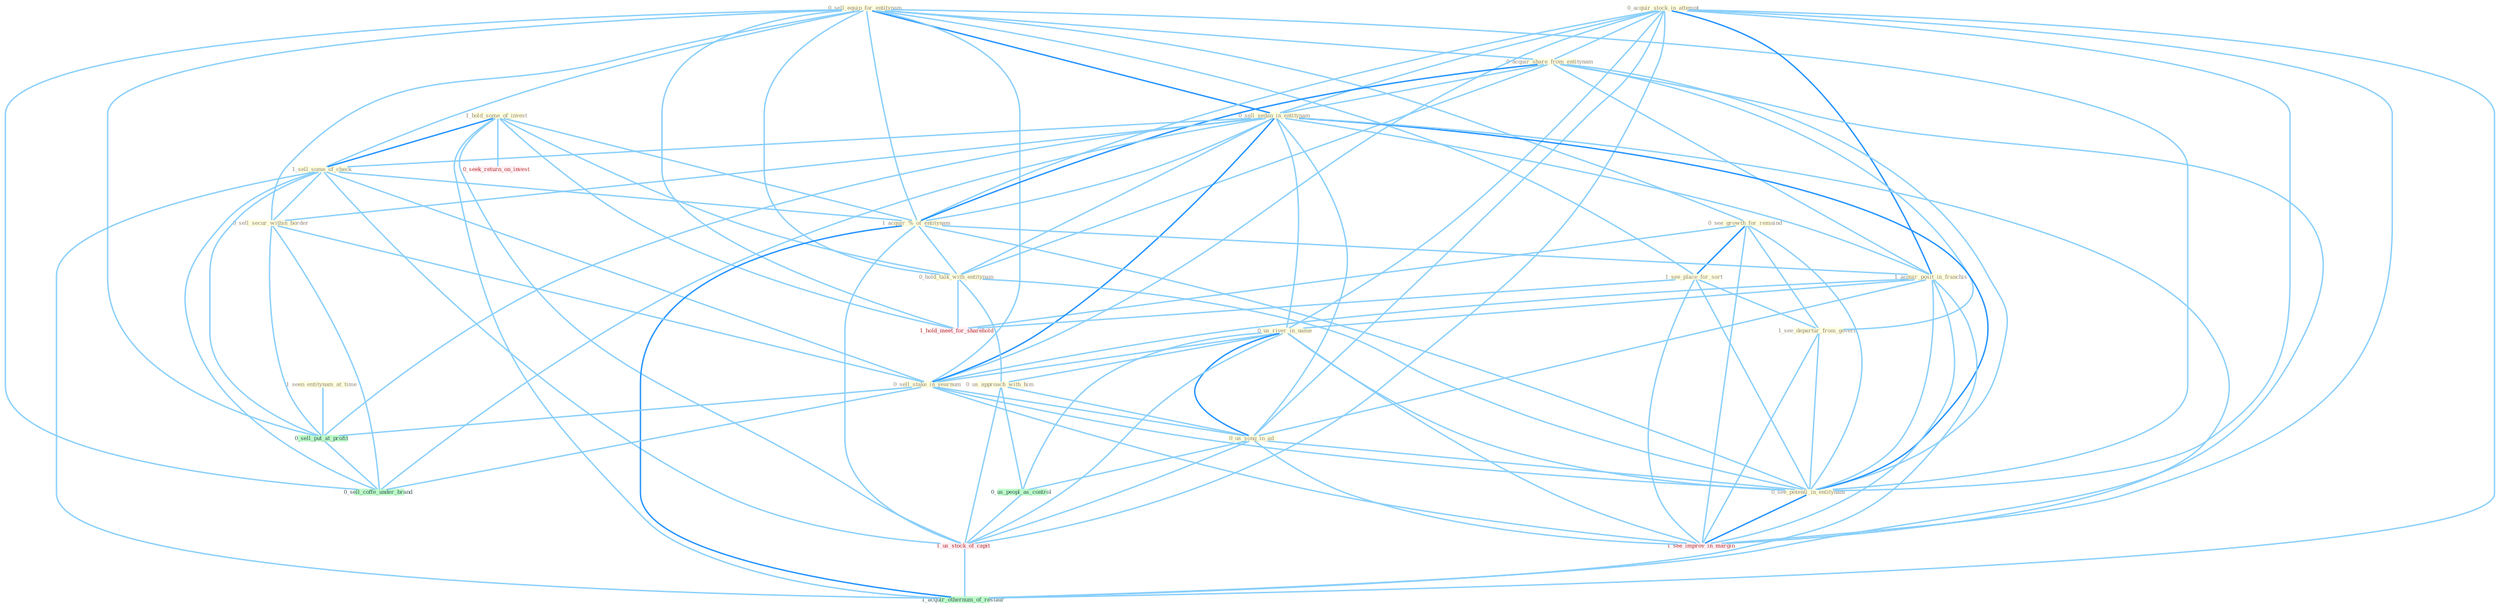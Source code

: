 Graph G{ 
    node
    [shape=polygon,style=filled,width=.5,height=.06,color="#BDFCC9",fixedsize=true,fontsize=4,
    fontcolor="#2f4f4f"];
    {node
    [color="#ffffe0", fontcolor="#8b7d6b"] "0_sell_equip_for_entitynam " "1_hold_some_of_invest " "0_acquir_stock_in_attempt " "0_acquir_share_from_entitynam " "0_see_growth_for_remaind " "0_sell_sedan_in_entitynam " "1_sell_some_of_check " "1_acquir_%_of_entitynam " "1_seen_entitynam_at_time " "0_sell_secur_within_border " "1_acquir_posit_in_franchis " "1_see_place_for_sort " "1_see_departur_from_govern " "0_hold_talk_with_entitynam " "0_us_river_in_name " "0_us_approach_with_him " "0_sell_stake_in_yearnum " "0_us_song_in_ad " "0_see_potenti_in_entitynam "}
{node [color="#fff0f5", fontcolor="#b22222"] "0_seek_return_on_invest " "1_us_stock_of_capit " "1_see_improv_in_margin " "1_hold_meet_for_sharehold "}
edge [color="#B0E2FF"];

	"0_sell_equip_for_entitynam " -- "0_acquir_share_from_entitynam " [w="1", color="#87cefa" ];
	"0_sell_equip_for_entitynam " -- "0_see_growth_for_remaind " [w="1", color="#87cefa" ];
	"0_sell_equip_for_entitynam " -- "0_sell_sedan_in_entitynam " [w="2", color="#1e90ff" , len=0.8];
	"0_sell_equip_for_entitynam " -- "1_sell_some_of_check " [w="1", color="#87cefa" ];
	"0_sell_equip_for_entitynam " -- "1_acquir_%_of_entitynam " [w="1", color="#87cefa" ];
	"0_sell_equip_for_entitynam " -- "0_sell_secur_within_border " [w="1", color="#87cefa" ];
	"0_sell_equip_for_entitynam " -- "1_see_place_for_sort " [w="1", color="#87cefa" ];
	"0_sell_equip_for_entitynam " -- "0_hold_talk_with_entitynam " [w="1", color="#87cefa" ];
	"0_sell_equip_for_entitynam " -- "0_sell_stake_in_yearnum " [w="1", color="#87cefa" ];
	"0_sell_equip_for_entitynam " -- "0_see_potenti_in_entitynam " [w="1", color="#87cefa" ];
	"0_sell_equip_for_entitynam " -- "0_sell_put_at_profit " [w="1", color="#87cefa" ];
	"0_sell_equip_for_entitynam " -- "0_sell_coffe_under_brand " [w="1", color="#87cefa" ];
	"0_sell_equip_for_entitynam " -- "1_hold_meet_for_sharehold " [w="1", color="#87cefa" ];
	"1_hold_some_of_invest " -- "1_sell_some_of_check " [w="2", color="#1e90ff" , len=0.8];
	"1_hold_some_of_invest " -- "1_acquir_%_of_entitynam " [w="1", color="#87cefa" ];
	"1_hold_some_of_invest " -- "0_hold_talk_with_entitynam " [w="1", color="#87cefa" ];
	"1_hold_some_of_invest " -- "0_seek_return_on_invest " [w="1", color="#87cefa" ];
	"1_hold_some_of_invest " -- "1_us_stock_of_capit " [w="1", color="#87cefa" ];
	"1_hold_some_of_invest " -- "1_hold_meet_for_sharehold " [w="1", color="#87cefa" ];
	"1_hold_some_of_invest " -- "1_acquir_othernum_of_restaur " [w="1", color="#87cefa" ];
	"0_acquir_stock_in_attempt " -- "0_acquir_share_from_entitynam " [w="1", color="#87cefa" ];
	"0_acquir_stock_in_attempt " -- "0_sell_sedan_in_entitynam " [w="1", color="#87cefa" ];
	"0_acquir_stock_in_attempt " -- "1_acquir_%_of_entitynam " [w="1", color="#87cefa" ];
	"0_acquir_stock_in_attempt " -- "1_acquir_posit_in_franchis " [w="2", color="#1e90ff" , len=0.8];
	"0_acquir_stock_in_attempt " -- "0_us_river_in_name " [w="1", color="#87cefa" ];
	"0_acquir_stock_in_attempt " -- "0_sell_stake_in_yearnum " [w="1", color="#87cefa" ];
	"0_acquir_stock_in_attempt " -- "0_us_song_in_ad " [w="1", color="#87cefa" ];
	"0_acquir_stock_in_attempt " -- "0_see_potenti_in_entitynam " [w="1", color="#87cefa" ];
	"0_acquir_stock_in_attempt " -- "1_us_stock_of_capit " [w="1", color="#87cefa" ];
	"0_acquir_stock_in_attempt " -- "1_see_improv_in_margin " [w="1", color="#87cefa" ];
	"0_acquir_stock_in_attempt " -- "1_acquir_othernum_of_restaur " [w="1", color="#87cefa" ];
	"0_acquir_share_from_entitynam " -- "0_sell_sedan_in_entitynam " [w="1", color="#87cefa" ];
	"0_acquir_share_from_entitynam " -- "1_acquir_%_of_entitynam " [w="2", color="#1e90ff" , len=0.8];
	"0_acquir_share_from_entitynam " -- "1_acquir_posit_in_franchis " [w="1", color="#87cefa" ];
	"0_acquir_share_from_entitynam " -- "1_see_departur_from_govern " [w="1", color="#87cefa" ];
	"0_acquir_share_from_entitynam " -- "0_hold_talk_with_entitynam " [w="1", color="#87cefa" ];
	"0_acquir_share_from_entitynam " -- "0_see_potenti_in_entitynam " [w="1", color="#87cefa" ];
	"0_acquir_share_from_entitynam " -- "1_acquir_othernum_of_restaur " [w="1", color="#87cefa" ];
	"0_see_growth_for_remaind " -- "1_see_place_for_sort " [w="2", color="#1e90ff" , len=0.8];
	"0_see_growth_for_remaind " -- "1_see_departur_from_govern " [w="1", color="#87cefa" ];
	"0_see_growth_for_remaind " -- "0_see_potenti_in_entitynam " [w="1", color="#87cefa" ];
	"0_see_growth_for_remaind " -- "1_see_improv_in_margin " [w="1", color="#87cefa" ];
	"0_see_growth_for_remaind " -- "1_hold_meet_for_sharehold " [w="1", color="#87cefa" ];
	"0_sell_sedan_in_entitynam " -- "1_sell_some_of_check " [w="1", color="#87cefa" ];
	"0_sell_sedan_in_entitynam " -- "1_acquir_%_of_entitynam " [w="1", color="#87cefa" ];
	"0_sell_sedan_in_entitynam " -- "0_sell_secur_within_border " [w="1", color="#87cefa" ];
	"0_sell_sedan_in_entitynam " -- "1_acquir_posit_in_franchis " [w="1", color="#87cefa" ];
	"0_sell_sedan_in_entitynam " -- "0_hold_talk_with_entitynam " [w="1", color="#87cefa" ];
	"0_sell_sedan_in_entitynam " -- "0_us_river_in_name " [w="1", color="#87cefa" ];
	"0_sell_sedan_in_entitynam " -- "0_sell_stake_in_yearnum " [w="2", color="#1e90ff" , len=0.8];
	"0_sell_sedan_in_entitynam " -- "0_us_song_in_ad " [w="1", color="#87cefa" ];
	"0_sell_sedan_in_entitynam " -- "0_see_potenti_in_entitynam " [w="2", color="#1e90ff" , len=0.8];
	"0_sell_sedan_in_entitynam " -- "0_sell_put_at_profit " [w="1", color="#87cefa" ];
	"0_sell_sedan_in_entitynam " -- "1_see_improv_in_margin " [w="1", color="#87cefa" ];
	"0_sell_sedan_in_entitynam " -- "0_sell_coffe_under_brand " [w="1", color="#87cefa" ];
	"1_sell_some_of_check " -- "1_acquir_%_of_entitynam " [w="1", color="#87cefa" ];
	"1_sell_some_of_check " -- "0_sell_secur_within_border " [w="1", color="#87cefa" ];
	"1_sell_some_of_check " -- "0_sell_stake_in_yearnum " [w="1", color="#87cefa" ];
	"1_sell_some_of_check " -- "0_sell_put_at_profit " [w="1", color="#87cefa" ];
	"1_sell_some_of_check " -- "1_us_stock_of_capit " [w="1", color="#87cefa" ];
	"1_sell_some_of_check " -- "0_sell_coffe_under_brand " [w="1", color="#87cefa" ];
	"1_sell_some_of_check " -- "1_acquir_othernum_of_restaur " [w="1", color="#87cefa" ];
	"1_acquir_%_of_entitynam " -- "1_acquir_posit_in_franchis " [w="1", color="#87cefa" ];
	"1_acquir_%_of_entitynam " -- "0_hold_talk_with_entitynam " [w="1", color="#87cefa" ];
	"1_acquir_%_of_entitynam " -- "0_see_potenti_in_entitynam " [w="1", color="#87cefa" ];
	"1_acquir_%_of_entitynam " -- "1_us_stock_of_capit " [w="1", color="#87cefa" ];
	"1_acquir_%_of_entitynam " -- "1_acquir_othernum_of_restaur " [w="2", color="#1e90ff" , len=0.8];
	"1_seen_entitynam_at_time " -- "0_sell_put_at_profit " [w="1", color="#87cefa" ];
	"0_sell_secur_within_border " -- "0_sell_stake_in_yearnum " [w="1", color="#87cefa" ];
	"0_sell_secur_within_border " -- "0_sell_put_at_profit " [w="1", color="#87cefa" ];
	"0_sell_secur_within_border " -- "0_sell_coffe_under_brand " [w="1", color="#87cefa" ];
	"1_acquir_posit_in_franchis " -- "0_us_river_in_name " [w="1", color="#87cefa" ];
	"1_acquir_posit_in_franchis " -- "0_sell_stake_in_yearnum " [w="1", color="#87cefa" ];
	"1_acquir_posit_in_franchis " -- "0_us_song_in_ad " [w="1", color="#87cefa" ];
	"1_acquir_posit_in_franchis " -- "0_see_potenti_in_entitynam " [w="1", color="#87cefa" ];
	"1_acquir_posit_in_franchis " -- "1_see_improv_in_margin " [w="1", color="#87cefa" ];
	"1_acquir_posit_in_franchis " -- "1_acquir_othernum_of_restaur " [w="1", color="#87cefa" ];
	"1_see_place_for_sort " -- "1_see_departur_from_govern " [w="1", color="#87cefa" ];
	"1_see_place_for_sort " -- "0_see_potenti_in_entitynam " [w="1", color="#87cefa" ];
	"1_see_place_for_sort " -- "1_see_improv_in_margin " [w="1", color="#87cefa" ];
	"1_see_place_for_sort " -- "1_hold_meet_for_sharehold " [w="1", color="#87cefa" ];
	"1_see_departur_from_govern " -- "0_see_potenti_in_entitynam " [w="1", color="#87cefa" ];
	"1_see_departur_from_govern " -- "1_see_improv_in_margin " [w="1", color="#87cefa" ];
	"0_hold_talk_with_entitynam " -- "0_us_approach_with_him " [w="1", color="#87cefa" ];
	"0_hold_talk_with_entitynam " -- "0_see_potenti_in_entitynam " [w="1", color="#87cefa" ];
	"0_hold_talk_with_entitynam " -- "1_hold_meet_for_sharehold " [w="1", color="#87cefa" ];
	"0_us_river_in_name " -- "0_us_approach_with_him " [w="1", color="#87cefa" ];
	"0_us_river_in_name " -- "0_sell_stake_in_yearnum " [w="1", color="#87cefa" ];
	"0_us_river_in_name " -- "0_us_song_in_ad " [w="2", color="#1e90ff" , len=0.8];
	"0_us_river_in_name " -- "0_see_potenti_in_entitynam " [w="1", color="#87cefa" ];
	"0_us_river_in_name " -- "0_us_peopl_as_control " [w="1", color="#87cefa" ];
	"0_us_river_in_name " -- "1_us_stock_of_capit " [w="1", color="#87cefa" ];
	"0_us_river_in_name " -- "1_see_improv_in_margin " [w="1", color="#87cefa" ];
	"0_us_approach_with_him " -- "0_us_song_in_ad " [w="1", color="#87cefa" ];
	"0_us_approach_with_him " -- "0_us_peopl_as_control " [w="1", color="#87cefa" ];
	"0_us_approach_with_him " -- "1_us_stock_of_capit " [w="1", color="#87cefa" ];
	"0_sell_stake_in_yearnum " -- "0_us_song_in_ad " [w="1", color="#87cefa" ];
	"0_sell_stake_in_yearnum " -- "0_see_potenti_in_entitynam " [w="1", color="#87cefa" ];
	"0_sell_stake_in_yearnum " -- "0_sell_put_at_profit " [w="1", color="#87cefa" ];
	"0_sell_stake_in_yearnum " -- "1_see_improv_in_margin " [w="1", color="#87cefa" ];
	"0_sell_stake_in_yearnum " -- "0_sell_coffe_under_brand " [w="1", color="#87cefa" ];
	"0_us_song_in_ad " -- "0_see_potenti_in_entitynam " [w="1", color="#87cefa" ];
	"0_us_song_in_ad " -- "0_us_peopl_as_control " [w="1", color="#87cefa" ];
	"0_us_song_in_ad " -- "1_us_stock_of_capit " [w="1", color="#87cefa" ];
	"0_us_song_in_ad " -- "1_see_improv_in_margin " [w="1", color="#87cefa" ];
	"0_see_potenti_in_entitynam " -- "1_see_improv_in_margin " [w="2", color="#1e90ff" , len=0.8];
	"0_us_peopl_as_control " -- "1_us_stock_of_capit " [w="1", color="#87cefa" ];
	"0_sell_put_at_profit " -- "0_sell_coffe_under_brand " [w="1", color="#87cefa" ];
	"1_us_stock_of_capit " -- "1_acquir_othernum_of_restaur " [w="1", color="#87cefa" ];
}